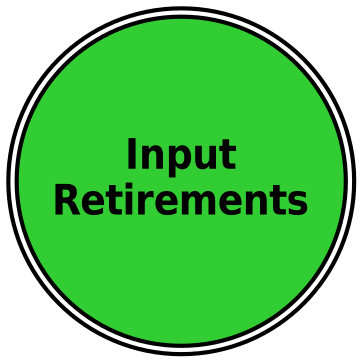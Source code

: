 digraph dependencies {
layers="one:two:three";
outputorder="edgesfirst";
nodesep=0.75;
Input_Retirements [layer="two"] [style="filled"] [height="2.2"] [shape="doublecircle"] [fontsize="20"] [fillcolor="limegreen"] [fontname="Helvetica-Narrow-Bold"] [fixedsize="true"] [label="Input\nRetirements"] [width="2.2"] [penwidth="2"];
}